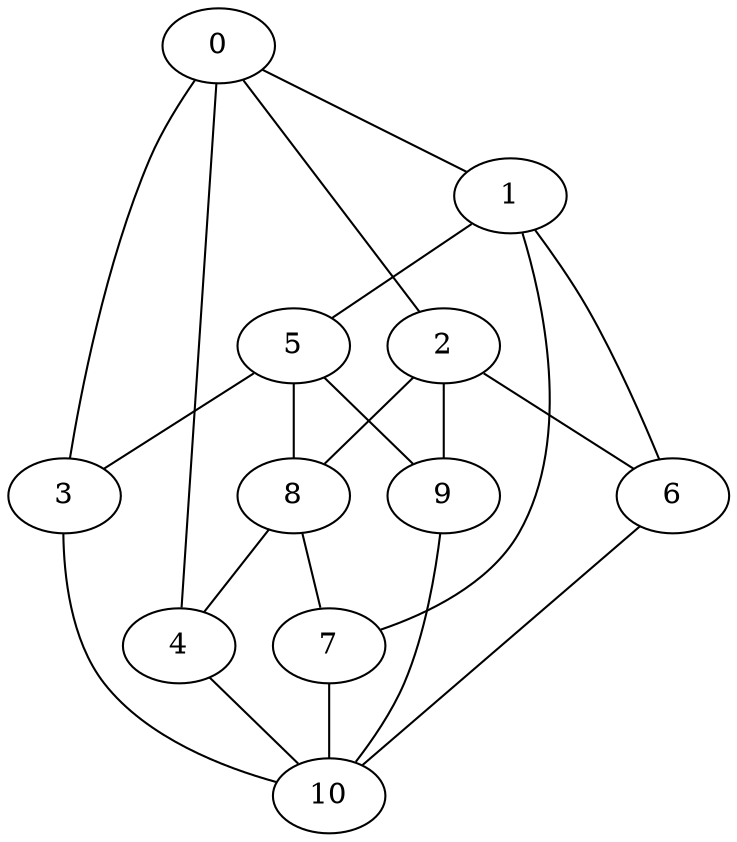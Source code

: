 graph G {
0;
1;
2;
3;
4;
5;
6;
7;
8;
9;
10;
0--1 ;
0--2 ;
0--3 ;
0--4 ;
1--5 ;
1--6 ;
1--7 ;
5--8 ;
5--3 ;
5--9 ;
2--8 ;
2--6 ;
2--9 ;
8--7 ;
8--4 ;
6--10 ;
3--10 ;
7--10 ;
4--10 ;
9--10 ;
}
